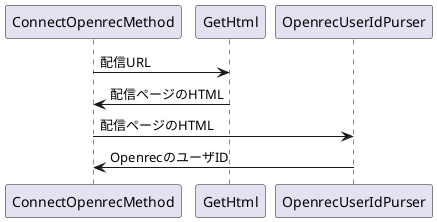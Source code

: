@startuml ConnectOpenrec
ConnectOpenrecMethod -> GetHtml : 配信URL
GetHtml -> ConnectOpenrecMethod : 配信ページのHTML
ConnectOpenrecMethod -> OpenrecUserIdPurser : 配信ページのHTML
OpenrecUserIdPurser -> ConnectOpenrecMethod : OpenrecのユーザID
@enduml